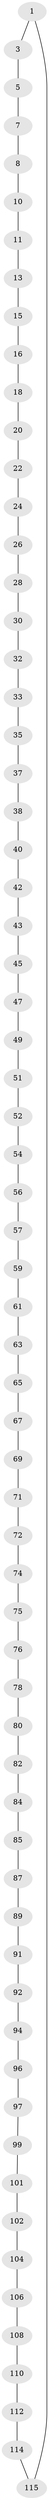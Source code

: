 // Generated by graph-tools (version 1.1) at 2025/52/02/27/25 19:52:24]
// undirected, 66 vertices, 66 edges
graph export_dot {
graph [start="1"]
  node [color=gray90,style=filled];
  1 [super="+2"];
  3 [super="+4"];
  5 [super="+6"];
  7;
  8 [super="+9"];
  10;
  11 [super="+12"];
  13 [super="+14"];
  15;
  16 [super="+17"];
  18 [super="+19"];
  20 [super="+21"];
  22 [super="+23"];
  24 [super="+25"];
  26 [super="+27"];
  28 [super="+29"];
  30 [super="+31"];
  32;
  33 [super="+34"];
  35 [super="+36"];
  37;
  38 [super="+39"];
  40 [super="+41"];
  42;
  43 [super="+44"];
  45 [super="+46"];
  47 [super="+48"];
  49 [super="+50"];
  51;
  52 [super="+53"];
  54 [super="+55"];
  56;
  57 [super="+58"];
  59 [super="+60"];
  61 [super="+62"];
  63 [super="+64"];
  65 [super="+66"];
  67 [super="+68"];
  69 [super="+70"];
  71;
  72 [super="+73"];
  74;
  75;
  76 [super="+77"];
  78 [super="+79"];
  80 [super="+81"];
  82 [super="+83"];
  84;
  85 [super="+86"];
  87 [super="+88"];
  89 [super="+90"];
  91;
  92 [super="+93"];
  94 [super="+95"];
  96;
  97 [super="+98"];
  99 [super="+100"];
  101;
  102 [super="+103"];
  104 [super="+105"];
  106 [super="+107"];
  108 [super="+109"];
  110 [super="+111"];
  112 [super="+113"];
  114;
  115 [super="+116"];
  1 -- 3;
  1 -- 115;
  3 -- 5;
  5 -- 7;
  7 -- 8;
  8 -- 10;
  10 -- 11;
  11 -- 13;
  13 -- 15;
  15 -- 16;
  16 -- 18;
  18 -- 20;
  20 -- 22;
  22 -- 24;
  24 -- 26;
  26 -- 28;
  28 -- 30;
  30 -- 32;
  32 -- 33;
  33 -- 35;
  35 -- 37;
  37 -- 38;
  38 -- 40;
  40 -- 42;
  42 -- 43;
  43 -- 45;
  45 -- 47;
  47 -- 49;
  49 -- 51;
  51 -- 52;
  52 -- 54;
  54 -- 56;
  56 -- 57;
  57 -- 59;
  59 -- 61;
  61 -- 63;
  63 -- 65;
  65 -- 67;
  67 -- 69;
  69 -- 71;
  71 -- 72;
  72 -- 74;
  74 -- 75;
  75 -- 76;
  76 -- 78;
  78 -- 80;
  80 -- 82;
  82 -- 84;
  84 -- 85;
  85 -- 87;
  87 -- 89;
  89 -- 91;
  91 -- 92;
  92 -- 94;
  94 -- 96;
  96 -- 97;
  97 -- 99;
  99 -- 101;
  101 -- 102;
  102 -- 104;
  104 -- 106;
  106 -- 108;
  108 -- 110;
  110 -- 112;
  112 -- 114;
  114 -- 115;
}
